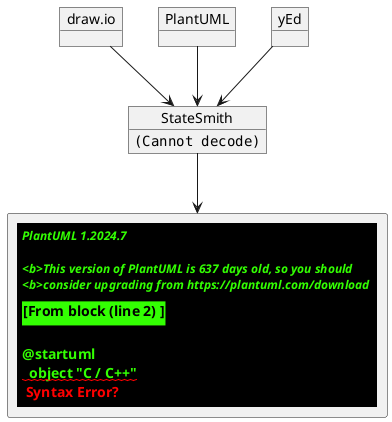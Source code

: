 @startuml

rectangle output [
{{
  object "C / C++"
  object "C#"
  object "JavaScript\nTypeScript"
  object Python
}}
]

object "draw.io" as drawio
object "PlantUML" as plantuml
object "yEd" as yed
object "StateSmith" as statesmith

statesmith : <img:media/logo/logo.128.png>


drawio --> statesmith
plantuml --> statesmith
yed --> statesmith

statesmith --> output

@enduml